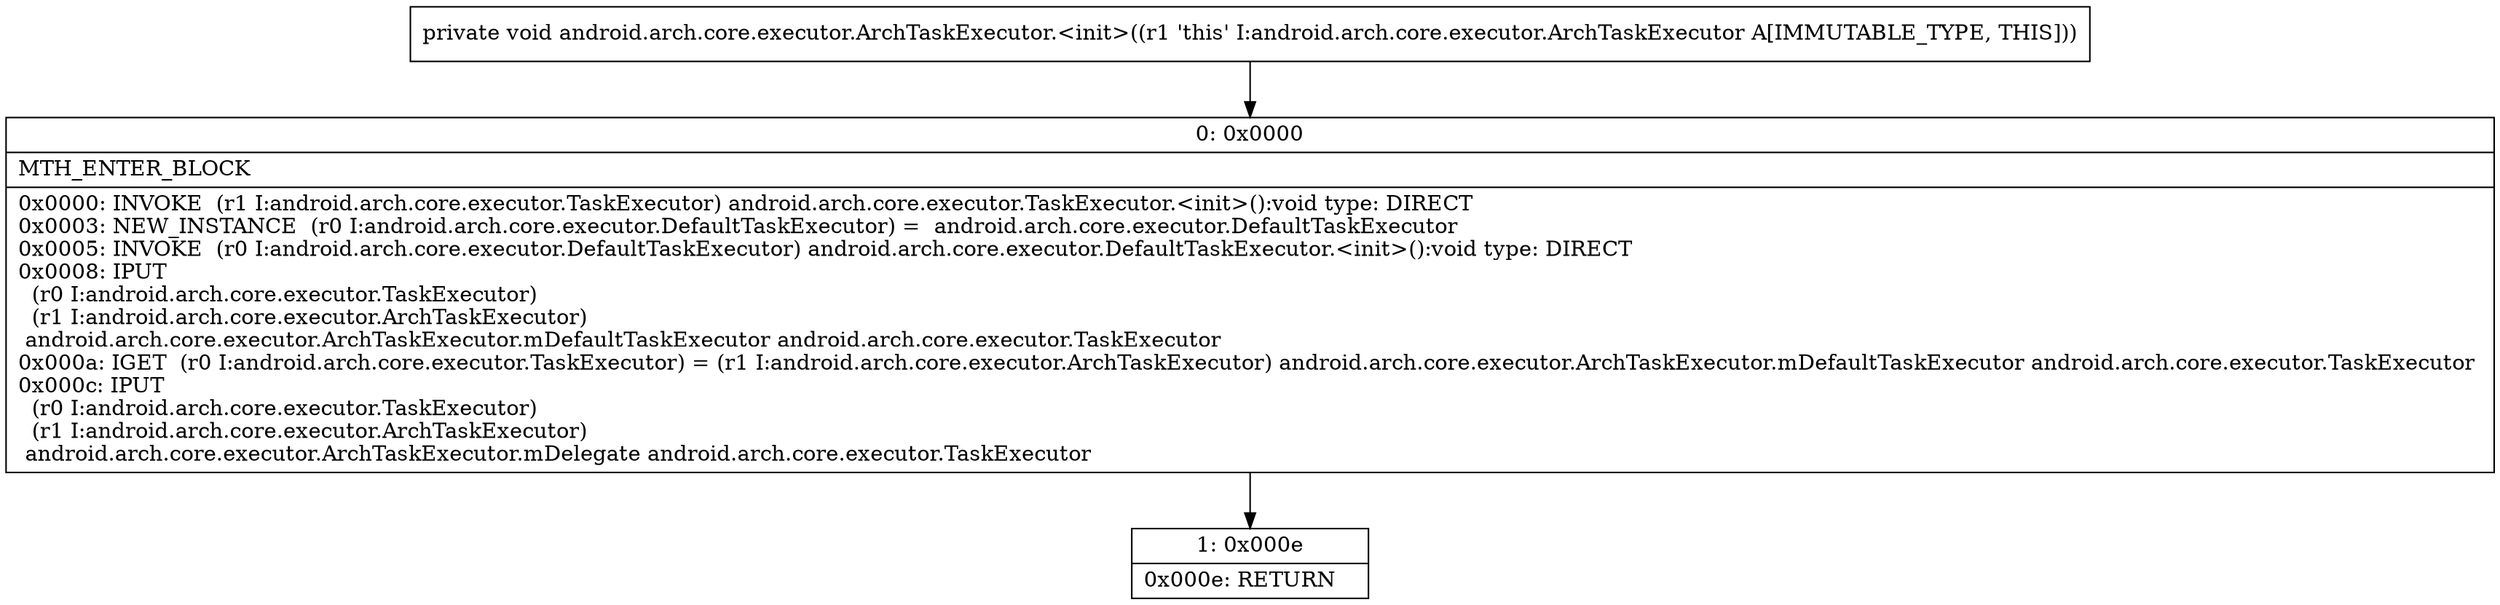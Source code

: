 digraph "CFG forandroid.arch.core.executor.ArchTaskExecutor.\<init\>()V" {
Node_0 [shape=record,label="{0\:\ 0x0000|MTH_ENTER_BLOCK\l|0x0000: INVOKE  (r1 I:android.arch.core.executor.TaskExecutor) android.arch.core.executor.TaskExecutor.\<init\>():void type: DIRECT \l0x0003: NEW_INSTANCE  (r0 I:android.arch.core.executor.DefaultTaskExecutor) =  android.arch.core.executor.DefaultTaskExecutor \l0x0005: INVOKE  (r0 I:android.arch.core.executor.DefaultTaskExecutor) android.arch.core.executor.DefaultTaskExecutor.\<init\>():void type: DIRECT \l0x0008: IPUT  \l  (r0 I:android.arch.core.executor.TaskExecutor)\l  (r1 I:android.arch.core.executor.ArchTaskExecutor)\l android.arch.core.executor.ArchTaskExecutor.mDefaultTaskExecutor android.arch.core.executor.TaskExecutor \l0x000a: IGET  (r0 I:android.arch.core.executor.TaskExecutor) = (r1 I:android.arch.core.executor.ArchTaskExecutor) android.arch.core.executor.ArchTaskExecutor.mDefaultTaskExecutor android.arch.core.executor.TaskExecutor \l0x000c: IPUT  \l  (r0 I:android.arch.core.executor.TaskExecutor)\l  (r1 I:android.arch.core.executor.ArchTaskExecutor)\l android.arch.core.executor.ArchTaskExecutor.mDelegate android.arch.core.executor.TaskExecutor \l}"];
Node_1 [shape=record,label="{1\:\ 0x000e|0x000e: RETURN   \l}"];
MethodNode[shape=record,label="{private void android.arch.core.executor.ArchTaskExecutor.\<init\>((r1 'this' I:android.arch.core.executor.ArchTaskExecutor A[IMMUTABLE_TYPE, THIS])) }"];
MethodNode -> Node_0;
Node_0 -> Node_1;
}

